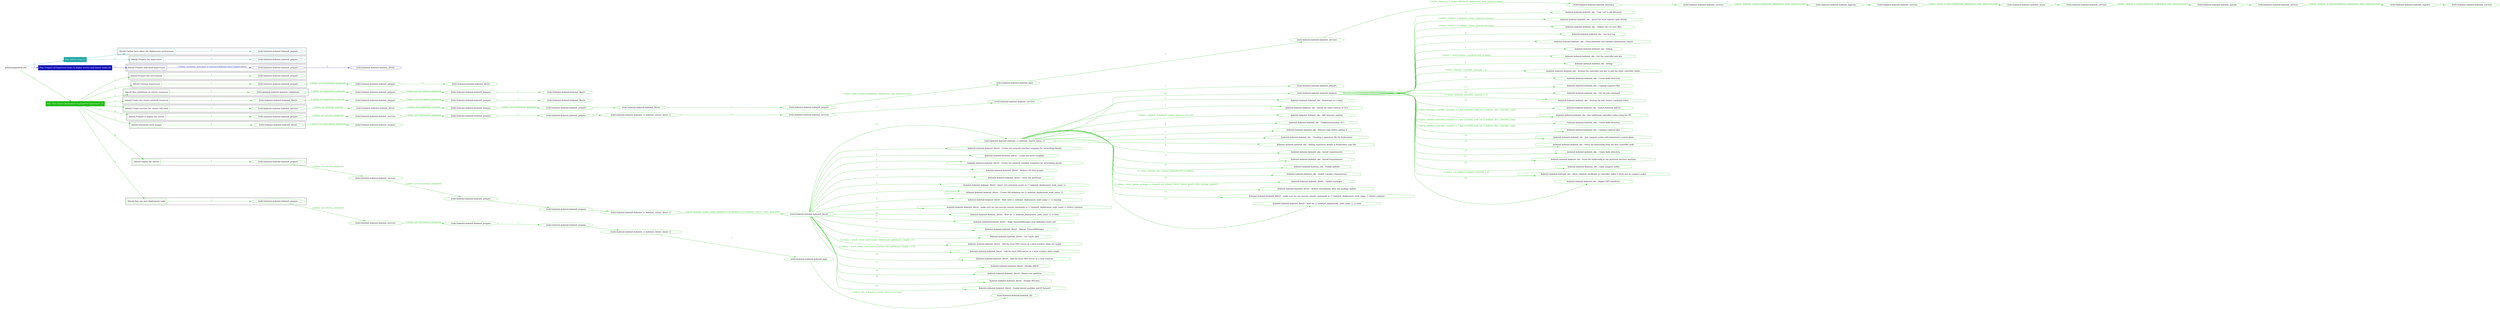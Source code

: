 digraph {
	graph [concentrate=true ordering=in rankdir=LR ratio=fill]
	edge [esep=5 sep=10]
	"kubeinit/playbook.yml" [id=root_node style=dotted]
	play_6eff3221 [label="Play: Initial setup (1)" color="#24a8a6" fontcolor="#ffffff" id=play_6eff3221 shape=box style=filled tooltip=localhost]
	"kubeinit/playbook.yml" -> play_6eff3221 [label="1 " color="#24a8a6" fontcolor="#24a8a6" id=edge_02f9a837 labeltooltip="1 " tooltip="1 "]
	subgraph "kubeinit.kubeinit.kubeinit_prepare" {
		role_5c2113f6 [label="[role] kubeinit.kubeinit.kubeinit_prepare" color="#24a8a6" id=role_5c2113f6 tooltip="kubeinit.kubeinit.kubeinit_prepare"]
	}
	subgraph "kubeinit.kubeinit.kubeinit_prepare" {
		role_36da5cab [label="[role] kubeinit.kubeinit.kubeinit_prepare" color="#24a8a6" id=role_36da5cab tooltip="kubeinit.kubeinit.kubeinit_prepare"]
	}
	subgraph "Play: Initial setup (1)" {
		play_6eff3221 -> block_e239b2a0 [label=1 color="#24a8a6" fontcolor="#24a8a6" id=edge_03d63196 labeltooltip=1 tooltip=1]
		subgraph cluster_block_e239b2a0 {
			block_e239b2a0 [label="[block] Gather facts about the deployment environment" color="#24a8a6" id=block_e239b2a0 labeltooltip="Gather facts about the deployment environment" shape=box tooltip="Gather facts about the deployment environment"]
			block_e239b2a0 -> role_5c2113f6 [label="1 " color="#24a8a6" fontcolor="#24a8a6" id=edge_c36ba797 labeltooltip="1 " tooltip="1 "]
		}
		play_6eff3221 -> block_b104680c [label=2 color="#24a8a6" fontcolor="#24a8a6" id=edge_6053365f labeltooltip=2 tooltip=2]
		subgraph cluster_block_b104680c {
			block_b104680c [label="[block] Prepare the hypervisors" color="#24a8a6" id=block_b104680c labeltooltip="Prepare the hypervisors" shape=box tooltip="Prepare the hypervisors"]
			block_b104680c -> role_36da5cab [label="1 " color="#24a8a6" fontcolor="#24a8a6" id=edge_406be0c1 labeltooltip="1 " tooltip="1 "]
		}
	}
	play_fcc7a9cb [label="Play: Prepare all hypervisor hosts to deploy service and cluster nodes (0)" color="#1615b7" fontcolor="#ffffff" id=play_fcc7a9cb shape=box style=filled tooltip="Play: Prepare all hypervisor hosts to deploy service and cluster nodes (0)"]
	"kubeinit/playbook.yml" -> play_fcc7a9cb [label="2 " color="#1615b7" fontcolor="#1615b7" id=edge_cab69843 labeltooltip="2 " tooltip="2 "]
	subgraph "kubeinit.kubeinit.kubeinit_libvirt" {
		role_eb31f929 [label="[role] kubeinit.kubeinit.kubeinit_libvirt" color="#1615b7" id=role_eb31f929 tooltip="kubeinit.kubeinit.kubeinit_libvirt"]
	}
	subgraph "kubeinit.kubeinit.kubeinit_prepare" {
		role_b378064b [label="[role] kubeinit.kubeinit.kubeinit_prepare" color="#1615b7" id=role_b378064b tooltip="kubeinit.kubeinit.kubeinit_prepare"]
		role_b378064b -> role_eb31f929 [label="1 " color="#1615b7" fontcolor="#1615b7" id=edge_94b1a2c3 labeltooltip="1 " tooltip="1 "]
	}
	subgraph "Play: Prepare all hypervisor hosts to deploy service and cluster nodes (0)" {
		play_fcc7a9cb -> block_99af83f3 [label=1 color="#1615b7" fontcolor="#1615b7" id=edge_125dad62 labeltooltip=1 tooltip=1]
		subgraph cluster_block_99af83f3 {
			block_99af83f3 [label="[block] Prepare individual hypervisors" color="#1615b7" id=block_99af83f3 labeltooltip="Prepare individual hypervisors" shape=box tooltip="Prepare individual hypervisors"]
			block_99af83f3 -> role_b378064b [label="1 [when: inventory_hostname in hostvars['kubeinit-facts'].hypervisors]" color="#1615b7" fontcolor="#1615b7" id=edge_8edc15f8 labeltooltip="1 [when: inventory_hostname in hostvars['kubeinit-facts'].hypervisors]" tooltip="1 [when: inventory_hostname in hostvars['kubeinit-facts'].hypervisors]"]
		}
	}
	play_6f028c20 [label="Play: Run cluster deployment on prepared hypervisors (1)" color="#1ebc10" fontcolor="#ffffff" id=play_6f028c20 shape=box style=filled tooltip=localhost]
	"kubeinit/playbook.yml" -> play_6f028c20 [label="3 " color="#1ebc10" fontcolor="#1ebc10" id=edge_4d2ef913 labeltooltip="3 " tooltip="3 "]
	subgraph "kubeinit.kubeinit.kubeinit_prepare" {
		role_61e80700 [label="[role] kubeinit.kubeinit.kubeinit_prepare" color="#1ebc10" id=role_61e80700 tooltip="kubeinit.kubeinit.kubeinit_prepare"]
	}
	subgraph "kubeinit.kubeinit.kubeinit_libvirt" {
		role_09ae420f [label="[role] kubeinit.kubeinit.kubeinit_libvirt" color="#1ebc10" id=role_09ae420f tooltip="kubeinit.kubeinit.kubeinit_libvirt"]
	}
	subgraph "kubeinit.kubeinit.kubeinit_prepare" {
		role_a29e1772 [label="[role] kubeinit.kubeinit.kubeinit_prepare" color="#1ebc10" id=role_a29e1772 tooltip="kubeinit.kubeinit.kubeinit_prepare"]
		role_a29e1772 -> role_09ae420f [label="1 " color="#1ebc10" fontcolor="#1ebc10" id=edge_9a02c27e labeltooltip="1 " tooltip="1 "]
	}
	subgraph "kubeinit.kubeinit.kubeinit_prepare" {
		role_1512e3bd [label="[role] kubeinit.kubeinit.kubeinit_prepare" color="#1ebc10" id=role_1512e3bd tooltip="kubeinit.kubeinit.kubeinit_prepare"]
		role_1512e3bd -> role_a29e1772 [label="1 [when: not environment_prepared]" color="#1ebc10" fontcolor="#1ebc10" id=edge_6c8b76da labeltooltip="1 [when: not environment_prepared]" tooltip="1 [when: not environment_prepared]"]
	}
	subgraph "kubeinit.kubeinit.kubeinit_libvirt" {
		role_d5d33cf9 [label="[role] kubeinit.kubeinit.kubeinit_libvirt" color="#1ebc10" id=role_d5d33cf9 tooltip="kubeinit.kubeinit.kubeinit_libvirt"]
	}
	subgraph "kubeinit.kubeinit.kubeinit_prepare" {
		role_77a7226d [label="[role] kubeinit.kubeinit.kubeinit_prepare" color="#1ebc10" id=role_77a7226d tooltip="kubeinit.kubeinit.kubeinit_prepare"]
		role_77a7226d -> role_d5d33cf9 [label="1 " color="#1ebc10" fontcolor="#1ebc10" id=edge_444ed4f2 labeltooltip="1 " tooltip="1 "]
	}
	subgraph "kubeinit.kubeinit.kubeinit_prepare" {
		role_2f1a8467 [label="[role] kubeinit.kubeinit.kubeinit_prepare" color="#1ebc10" id=role_2f1a8467 tooltip="kubeinit.kubeinit.kubeinit_prepare"]
		role_2f1a8467 -> role_77a7226d [label="1 [when: not environment_prepared]" color="#1ebc10" fontcolor="#1ebc10" id=edge_29fa57a0 labeltooltip="1 [when: not environment_prepared]" tooltip="1 [when: not environment_prepared]"]
	}
	subgraph "kubeinit.kubeinit.kubeinit_validations" {
		role_9c4a3384 [label="[role] kubeinit.kubeinit.kubeinit_validations" color="#1ebc10" id=role_9c4a3384 tooltip="kubeinit.kubeinit.kubeinit_validations"]
		role_9c4a3384 -> role_2f1a8467 [label="1 [when: not hypervisors_cleaned]" color="#1ebc10" fontcolor="#1ebc10" id=edge_b332f8fa labeltooltip="1 [when: not hypervisors_cleaned]" tooltip="1 [when: not hypervisors_cleaned]"]
	}
	subgraph "kubeinit.kubeinit.kubeinit_libvirt" {
		role_a6061c31 [label="[role] kubeinit.kubeinit.kubeinit_libvirt" color="#1ebc10" id=role_a6061c31 tooltip="kubeinit.kubeinit.kubeinit_libvirt"]
	}
	subgraph "kubeinit.kubeinit.kubeinit_prepare" {
		role_f386966e [label="[role] kubeinit.kubeinit.kubeinit_prepare" color="#1ebc10" id=role_f386966e tooltip="kubeinit.kubeinit.kubeinit_prepare"]
		role_f386966e -> role_a6061c31 [label="1 " color="#1ebc10" fontcolor="#1ebc10" id=edge_8a145eee labeltooltip="1 " tooltip="1 "]
	}
	subgraph "kubeinit.kubeinit.kubeinit_prepare" {
		role_bdb78abf [label="[role] kubeinit.kubeinit.kubeinit_prepare" color="#1ebc10" id=role_bdb78abf tooltip="kubeinit.kubeinit.kubeinit_prepare"]
		role_bdb78abf -> role_f386966e [label="1 [when: not environment_prepared]" color="#1ebc10" fontcolor="#1ebc10" id=edge_9a72c13e labeltooltip="1 [when: not environment_prepared]" tooltip="1 [when: not environment_prepared]"]
	}
	subgraph "kubeinit.kubeinit.kubeinit_libvirt" {
		role_f5de4de6 [label="[role] kubeinit.kubeinit.kubeinit_libvirt" color="#1ebc10" id=role_f5de4de6 tooltip="kubeinit.kubeinit.kubeinit_libvirt"]
		role_f5de4de6 -> role_bdb78abf [label="1 [when: not hypervisors_cleaned]" color="#1ebc10" fontcolor="#1ebc10" id=edge_5b056e84 labeltooltip="1 [when: not hypervisors_cleaned]" tooltip="1 [when: not hypervisors_cleaned]"]
	}
	subgraph "kubeinit.kubeinit.kubeinit_services" {
		role_c09a2224 [label="[role] kubeinit.kubeinit.kubeinit_services" color="#1ebc10" id=role_c09a2224 tooltip="kubeinit.kubeinit.kubeinit_services"]
	}
	subgraph "kubeinit.kubeinit.kubeinit_registry" {
		role_4058b25c [label="[role] kubeinit.kubeinit.kubeinit_registry" color="#1ebc10" id=role_4058b25c tooltip="kubeinit.kubeinit.kubeinit_registry"]
		role_4058b25c -> role_c09a2224 [label="1 " color="#1ebc10" fontcolor="#1ebc10" id=edge_f5f703d7 labeltooltip="1 " tooltip="1 "]
	}
	subgraph "kubeinit.kubeinit.kubeinit_services" {
		role_4447dc73 [label="[role] kubeinit.kubeinit.kubeinit_services" color="#1ebc10" id=role_4447dc73 tooltip="kubeinit.kubeinit.kubeinit_services"]
		role_4447dc73 -> role_4058b25c [label="1 [when: 'registry' in hostvars[kubeinit_deployment_node_name].services]" color="#1ebc10" fontcolor="#1ebc10" id=edge_96fc3573 labeltooltip="1 [when: 'registry' in hostvars[kubeinit_deployment_node_name].services]" tooltip="1 [when: 'registry' in hostvars[kubeinit_deployment_node_name].services]"]
	}
	subgraph "kubeinit.kubeinit.kubeinit_apache" {
		role_47380c12 [label="[role] kubeinit.kubeinit.kubeinit_apache" color="#1ebc10" id=role_47380c12 tooltip="kubeinit.kubeinit.kubeinit_apache"]
		role_47380c12 -> role_4447dc73 [label="1 " color="#1ebc10" fontcolor="#1ebc10" id=edge_b8d1cb2b labeltooltip="1 " tooltip="1 "]
	}
	subgraph "kubeinit.kubeinit.kubeinit_services" {
		role_c24a1815 [label="[role] kubeinit.kubeinit.kubeinit_services" color="#1ebc10" id=role_c24a1815 tooltip="kubeinit.kubeinit.kubeinit_services"]
		role_c24a1815 -> role_47380c12 [label="1 [when: 'apache' in hostvars[kubeinit_deployment_node_name].services]" color="#1ebc10" fontcolor="#1ebc10" id=edge_f7c52f3a labeltooltip="1 [when: 'apache' in hostvars[kubeinit_deployment_node_name].services]" tooltip="1 [when: 'apache' in hostvars[kubeinit_deployment_node_name].services]"]
	}
	subgraph "kubeinit.kubeinit.kubeinit_nexus" {
		role_ce129ca1 [label="[role] kubeinit.kubeinit.kubeinit_nexus" color="#1ebc10" id=role_ce129ca1 tooltip="kubeinit.kubeinit.kubeinit_nexus"]
		role_ce129ca1 -> role_c24a1815 [label="1 " color="#1ebc10" fontcolor="#1ebc10" id=edge_2c8cc9e7 labeltooltip="1 " tooltip="1 "]
	}
	subgraph "kubeinit.kubeinit.kubeinit_services" {
		role_e434f0dd [label="[role] kubeinit.kubeinit.kubeinit_services" color="#1ebc10" id=role_e434f0dd tooltip="kubeinit.kubeinit.kubeinit_services"]
		role_e434f0dd -> role_ce129ca1 [label="1 [when: 'nexus' in hostvars[kubeinit_deployment_node_name].services]" color="#1ebc10" fontcolor="#1ebc10" id=edge_341c1ec2 labeltooltip="1 [when: 'nexus' in hostvars[kubeinit_deployment_node_name].services]" tooltip="1 [when: 'nexus' in hostvars[kubeinit_deployment_node_name].services]"]
	}
	subgraph "kubeinit.kubeinit.kubeinit_haproxy" {
		role_06784c80 [label="[role] kubeinit.kubeinit.kubeinit_haproxy" color="#1ebc10" id=role_06784c80 tooltip="kubeinit.kubeinit.kubeinit_haproxy"]
		role_06784c80 -> role_e434f0dd [label="1 " color="#1ebc10" fontcolor="#1ebc10" id=edge_c008ebce labeltooltip="1 " tooltip="1 "]
	}
	subgraph "kubeinit.kubeinit.kubeinit_services" {
		role_f4953911 [label="[role] kubeinit.kubeinit.kubeinit_services" color="#1ebc10" id=role_f4953911 tooltip="kubeinit.kubeinit.kubeinit_services"]
		role_f4953911 -> role_06784c80 [label="1 [when: 'haproxy' in hostvars[kubeinit_deployment_node_name].services]" color="#1ebc10" fontcolor="#1ebc10" id=edge_e3b8a90b labeltooltip="1 [when: 'haproxy' in hostvars[kubeinit_deployment_node_name].services]" tooltip="1 [when: 'haproxy' in hostvars[kubeinit_deployment_node_name].services]"]
	}
	subgraph "kubeinit.kubeinit.kubeinit_dnsmasq" {
		role_7d2fc7a5 [label="[role] kubeinit.kubeinit.kubeinit_dnsmasq" color="#1ebc10" id=role_7d2fc7a5 tooltip="kubeinit.kubeinit.kubeinit_dnsmasq"]
		role_7d2fc7a5 -> role_f4953911 [label="1 " color="#1ebc10" fontcolor="#1ebc10" id=edge_14d29258 labeltooltip="1 " tooltip="1 "]
	}
	subgraph "kubeinit.kubeinit.kubeinit_services" {
		role_0409fab3 [label="[role] kubeinit.kubeinit.kubeinit_services" color="#1ebc10" id=role_0409fab3 tooltip="kubeinit.kubeinit.kubeinit_services"]
		role_0409fab3 -> role_7d2fc7a5 [label="1 [when: 'dnsmasq' in hostvars[kubeinit_deployment_node_name].services]" color="#1ebc10" fontcolor="#1ebc10" id=edge_721432ca labeltooltip="1 [when: 'dnsmasq' in hostvars[kubeinit_deployment_node_name].services]" tooltip="1 [when: 'dnsmasq' in hostvars[kubeinit_deployment_node_name].services]"]
	}
	subgraph "kubeinit.kubeinit.kubeinit_bind" {
		role_8941e2a6 [label="[role] kubeinit.kubeinit.kubeinit_bind" color="#1ebc10" id=role_8941e2a6 tooltip="kubeinit.kubeinit.kubeinit_bind"]
		role_8941e2a6 -> role_0409fab3 [label="1 " color="#1ebc10" fontcolor="#1ebc10" id=edge_e48c98f8 labeltooltip="1 " tooltip="1 "]
	}
	subgraph "kubeinit.kubeinit.kubeinit_prepare" {
		role_fd5e9242 [label="[role] kubeinit.kubeinit.kubeinit_prepare" color="#1ebc10" id=role_fd5e9242 tooltip="kubeinit.kubeinit.kubeinit_prepare"]
		role_fd5e9242 -> role_8941e2a6 [label="1 [when: 'bind' in hostvars[kubeinit_deployment_node_name].services]" color="#1ebc10" fontcolor="#1ebc10" id=edge_7e85a0d8 labeltooltip="1 [when: 'bind' in hostvars[kubeinit_deployment_node_name].services]" tooltip="1 [when: 'bind' in hostvars[kubeinit_deployment_node_name].services]"]
	}
	subgraph "kubeinit.kubeinit.kubeinit_libvirt" {
		role_d6b52b79 [label="[role] kubeinit.kubeinit.kubeinit_libvirt" color="#1ebc10" id=role_d6b52b79 tooltip="kubeinit.kubeinit.kubeinit_libvirt"]
		role_d6b52b79 -> role_fd5e9242 [label="1 " color="#1ebc10" fontcolor="#1ebc10" id=edge_dc4fc451 labeltooltip="1 " tooltip="1 "]
	}
	subgraph "kubeinit.kubeinit.kubeinit_prepare" {
		role_f3e24f76 [label="[role] kubeinit.kubeinit.kubeinit_prepare" color="#1ebc10" id=role_f3e24f76 tooltip="kubeinit.kubeinit.kubeinit_prepare"]
		role_f3e24f76 -> role_d6b52b79 [label="1 " color="#1ebc10" fontcolor="#1ebc10" id=edge_3665001d labeltooltip="1 " tooltip="1 "]
	}
	subgraph "kubeinit.kubeinit.kubeinit_prepare" {
		role_077ce1a3 [label="[role] kubeinit.kubeinit.kubeinit_prepare" color="#1ebc10" id=role_077ce1a3 tooltip="kubeinit.kubeinit.kubeinit_prepare"]
		role_077ce1a3 -> role_f3e24f76 [label="1 [when: not environment_prepared]" color="#1ebc10" fontcolor="#1ebc10" id=edge_155bca99 labeltooltip="1 [when: not environment_prepared]" tooltip="1 [when: not environment_prepared]"]
	}
	subgraph "kubeinit.kubeinit.kubeinit_libvirt" {
		role_ddb6fa08 [label="[role] kubeinit.kubeinit.kubeinit_libvirt" color="#1ebc10" id=role_ddb6fa08 tooltip="kubeinit.kubeinit.kubeinit_libvirt"]
		role_ddb6fa08 -> role_077ce1a3 [label="1 [when: not hypervisors_cleaned]" color="#1ebc10" fontcolor="#1ebc10" id=edge_48a59d06 labeltooltip="1 [when: not hypervisors_cleaned]" tooltip="1 [when: not hypervisors_cleaned]"]
	}
	subgraph "kubeinit.kubeinit.kubeinit_services" {
		role_3fec3f55 [label="[role] kubeinit.kubeinit.kubeinit_services" color="#1ebc10" id=role_3fec3f55 tooltip="kubeinit.kubeinit.kubeinit_services"]
		role_3fec3f55 -> role_ddb6fa08 [label="1 [when: not network_created]" color="#1ebc10" fontcolor="#1ebc10" id=edge_7788381c labeltooltip="1 [when: not network_created]" tooltip="1 [when: not network_created]"]
	}
	subgraph "kubeinit.kubeinit.kubeinit_prepare" {
		role_0c562daa [label="[role] kubeinit.kubeinit.kubeinit_prepare" color="#1ebc10" id=role_0c562daa tooltip="kubeinit.kubeinit.kubeinit_prepare"]
	}
	subgraph "kubeinit.kubeinit.kubeinit_services" {
		role_278a8013 [label="[role] kubeinit.kubeinit.kubeinit_services" color="#1ebc10" id=role_278a8013 tooltip="kubeinit.kubeinit.kubeinit_services"]
		role_278a8013 -> role_0c562daa [label="1 " color="#1ebc10" fontcolor="#1ebc10" id=edge_e60f034f labeltooltip="1 " tooltip="1 "]
	}
	subgraph "kubeinit.kubeinit.kubeinit_services" {
		role_c4f4d64a [label="[role] kubeinit.kubeinit.kubeinit_services" color="#1ebc10" id=role_c4f4d64a tooltip="kubeinit.kubeinit.kubeinit_services"]
		role_c4f4d64a -> role_278a8013 [label="1 " color="#1ebc10" fontcolor="#1ebc10" id=edge_02ffefa1 labeltooltip="1 " tooltip="1 "]
	}
	subgraph "kubeinit.kubeinit.kubeinit_{{ kubeinit_cluster_distro }}" {
		role_cd1c9ed1 [label="[role] kubeinit.kubeinit.kubeinit_{{ kubeinit_cluster_distro }}" color="#1ebc10" id=role_cd1c9ed1 tooltip="kubeinit.kubeinit.kubeinit_{{ kubeinit_cluster_distro }}"]
		role_cd1c9ed1 -> role_c4f4d64a [label="1 " color="#1ebc10" fontcolor="#1ebc10" id=edge_6c117224 labeltooltip="1 " tooltip="1 "]
	}
	subgraph "kubeinit.kubeinit.kubeinit_prepare" {
		role_f4e401d4 [label="[role] kubeinit.kubeinit.kubeinit_prepare" color="#1ebc10" id=role_f4e401d4 tooltip="kubeinit.kubeinit.kubeinit_prepare"]
		role_f4e401d4 -> role_cd1c9ed1 [label="1 " color="#1ebc10" fontcolor="#1ebc10" id=edge_8de948a1 labeltooltip="1 " tooltip="1 "]
	}
	subgraph "kubeinit.kubeinit.kubeinit_prepare" {
		role_b5d80917 [label="[role] kubeinit.kubeinit.kubeinit_prepare" color="#1ebc10" id=role_b5d80917 tooltip="kubeinit.kubeinit.kubeinit_prepare"]
		role_b5d80917 -> role_f4e401d4 [label="1 " color="#1ebc10" fontcolor="#1ebc10" id=edge_954f69b2 labeltooltip="1 " tooltip="1 "]
	}
	subgraph "kubeinit.kubeinit.kubeinit_services" {
		role_08e1b036 [label="[role] kubeinit.kubeinit.kubeinit_services" color="#1ebc10" id=role_08e1b036 tooltip="kubeinit.kubeinit.kubeinit_services"]
		role_08e1b036 -> role_b5d80917 [label="1 [when: not environment_prepared]" color="#1ebc10" fontcolor="#1ebc10" id=edge_5f18ac86 labeltooltip="1 [when: not environment_prepared]" tooltip="1 [when: not environment_prepared]"]
	}
	subgraph "kubeinit.kubeinit.kubeinit_prepare" {
		role_4ef978fd [label="[role] kubeinit.kubeinit.kubeinit_prepare" color="#1ebc10" id=role_4ef978fd tooltip="kubeinit.kubeinit.kubeinit_prepare"]
		role_4ef978fd -> role_08e1b036 [label="1 [when: not services_prepared]" color="#1ebc10" fontcolor="#1ebc10" id=edge_a7b94e8c labeltooltip="1 [when: not services_prepared]" tooltip="1 [when: not services_prepared]"]
	}
	subgraph "kubeinit.kubeinit.kubeinit_prepare" {
		role_db1a65e3 [label="[role] kubeinit.kubeinit.kubeinit_prepare" color="#1ebc10" id=role_db1a65e3 tooltip="kubeinit.kubeinit.kubeinit_prepare"]
	}
	subgraph "kubeinit.kubeinit.kubeinit_libvirt" {
		role_fd193715 [label="[role] kubeinit.kubeinit.kubeinit_libvirt" color="#1ebc10" id=role_fd193715 tooltip="kubeinit.kubeinit.kubeinit_libvirt"]
		role_fd193715 -> role_db1a65e3 [label="1 [when: not environment_prepared]" color="#1ebc10" fontcolor="#1ebc10" id=edge_bac87418 labeltooltip="1 [when: not environment_prepared]" tooltip="1 [when: not environment_prepared]"]
	}
	subgraph "kubeinit.kubeinit.kubeinit_prepare" {
		role_a9719cf7 [label="[role] kubeinit.kubeinit.kubeinit_prepare" color="#1ebc10" id=role_a9719cf7 tooltip="kubeinit.kubeinit.kubeinit_prepare"]
		task_476f233f [label="kubeinit.kubeinit.kubeinit_eks : Copy cert to pki directory" color="#1ebc10" id=task_476f233f shape=octagon tooltip="kubeinit.kubeinit.kubeinit_eks : Copy cert to pki directory"]
		role_a9719cf7 -> task_476f233f [label="1 " color="#1ebc10" fontcolor="#1ebc10" id=edge_92ef35c1 labeltooltip="1 " tooltip="1 "]
		task_5d96eade [label="kubeinit.kubeinit.kubeinit_eks : Insert the local registry auth details" color="#1ebc10" id=task_5d96eade shape=octagon tooltip="kubeinit.kubeinit.kubeinit_eks : Insert the local registry auth details"]
		role_a9719cf7 -> task_5d96eade [label="2 [when: 'registry' in kubeinit_cluster_hostvars.services]" color="#1ebc10" fontcolor="#1ebc10" id=edge_e0d726a8 labeltooltip="2 [when: 'registry' in kubeinit_cluster_hostvars.services]" tooltip="2 [when: 'registry' in kubeinit_cluster_hostvars.services]"]
		task_51955ca4 [label="kubeinit.kubeinit.kubeinit_eks : Update the CA certs files" color="#1ebc10" id=task_51955ca4 shape=octagon tooltip="kubeinit.kubeinit.kubeinit_eks : Update the CA certs files"]
		role_a9719cf7 -> task_51955ca4 [label="3 [when: 'registry' in kubeinit_cluster_hostvars.services]" color="#1ebc10" fontcolor="#1ebc10" id=edge_da5e67f6 labeltooltip="3 [when: 'registry' in kubeinit_cluster_hostvars.services]" tooltip="3 [when: 'registry' in kubeinit_cluster_hostvars.services]"]
		task_f5807a8c [label="kubeinit.kubeinit.kubeinit_eks : Get etcd tag" color="#1ebc10" id=task_f5807a8c shape=octagon tooltip="kubeinit.kubeinit.kubeinit_eks : Get etcd tag"]
		role_a9719cf7 -> task_f5807a8c [label="4 " color="#1ebc10" fontcolor="#1ebc10" id=edge_19ed41b4 labeltooltip="4 " tooltip="4 "]
		task_412db37b [label="kubeinit.kubeinit.kubeinit_eks : Clean kubeadm and initialize Kubernetes cluster" color="#1ebc10" id=task_412db37b shape=octagon tooltip="kubeinit.kubeinit.kubeinit_eks : Clean kubeadm and initialize Kubernetes cluster"]
		role_a9719cf7 -> task_412db37b [label="5 " color="#1ebc10" fontcolor="#1ebc10" id=edge_a383276e labeltooltip="5 " tooltip="5 "]
		task_f91e99c8 [label="kubeinit.kubeinit.kubeinit_eks : Debug" color="#1ebc10" id=task_f91e99c8 shape=octagon tooltip="kubeinit.kubeinit.kubeinit_eks : Debug"]
		role_a9719cf7 -> task_f91e99c8 [label="6 " color="#1ebc10" fontcolor="#1ebc10" id=edge_f9bb36ae labeltooltip="6 " tooltip="6 "]
		task_e809abc7 [label="kubeinit.kubeinit.kubeinit_eks : Get the controller join key" color="#1ebc10" id=task_e809abc7 shape=octagon tooltip="kubeinit.kubeinit.kubeinit_eks : Get the controller join key"]
		role_a9719cf7 -> task_e809abc7 [label="7 [when: ('--control-plane --certificate-key' in item)]" color="#1ebc10" fontcolor="#1ebc10" id=edge_7b264fd5 labeltooltip="7 [when: ('--control-plane --certificate-key' in item)]" tooltip="7 [when: ('--control-plane --certificate-key' in item)]"]
		task_297c4eb9 [label="kubeinit.kubeinit.kubeinit_eks : Debug" color="#1ebc10" id=task_297c4eb9 shape=octagon tooltip="kubeinit.kubeinit.kubeinit_eks : Debug"]
		role_a9719cf7 -> task_297c4eb9 [label="8 " color="#1ebc10" fontcolor="#1ebc10" id=edge_5111df8d labeltooltip="8 " tooltip="8 "]
		task_acb2f463 [label="kubeinit.kubeinit.kubeinit_eks : Storing the controller join key to add the other controller nodes." color="#1ebc10" id=task_acb2f463 shape=octagon tooltip="kubeinit.kubeinit.kubeinit_eks : Storing the controller join key to add the other controller nodes."]
		role_a9719cf7 -> task_acb2f463 [label="9 [when: kubeinit_controller_count|int > 1]" color="#1ebc10" fontcolor="#1ebc10" id=edge_cef6d550 labeltooltip="9 [when: kubeinit_controller_count|int > 1]" tooltip="9 [when: kubeinit_controller_count|int > 1]"]
		task_d3f554fd [label="kubeinit.kubeinit.kubeinit_eks : Create kube directory" color="#1ebc10" id=task_d3f554fd shape=octagon tooltip="kubeinit.kubeinit.kubeinit_eks : Create kube directory"]
		role_a9719cf7 -> task_d3f554fd [label="10 " color="#1ebc10" fontcolor="#1ebc10" id=edge_95c5aade labeltooltip="10 " tooltip="10 "]
		task_2378aff6 [label="kubeinit.kubeinit.kubeinit_eks : Copying required files" color="#1ebc10" id=task_2378aff6 shape=octagon tooltip="kubeinit.kubeinit.kubeinit_eks : Copying required files"]
		role_a9719cf7 -> task_2378aff6 [label="11 " color="#1ebc10" fontcolor="#1ebc10" id=edge_b6efc33e labeltooltip="11 " tooltip="11 "]
		task_6823af46 [label="kubeinit.kubeinit.kubeinit_eks : Get the join command" color="#1ebc10" id=task_6823af46 shape=octagon tooltip="kubeinit.kubeinit.kubeinit_eks : Get the join command"]
		role_a9719cf7 -> task_6823af46 [label="12 " color="#1ebc10" fontcolor="#1ebc10" id=edge_64134df9 labeltooltip="12 " tooltip="12 "]
		task_a217eced [label="kubeinit.kubeinit.kubeinit_eks : Storing the join cluster command token." color="#1ebc10" id=task_a217eced shape=octagon tooltip="kubeinit.kubeinit.kubeinit_eks : Storing the join cluster command token."]
		role_a9719cf7 -> task_a217eced [label="13 [when: kubeinit_controller_count|int > 1]" color="#1ebc10" fontcolor="#1ebc10" id=edge_ff98d4d8 labeltooltip="13 [when: kubeinit_controller_count|int > 1]" tooltip="13 [when: kubeinit_controller_count|int > 1]"]
		task_a228261d [label="kubeinit.kubeinit.kubeinit_eks : Install Network Add-on" color="#1ebc10" id=task_a228261d shape=octagon tooltip="kubeinit.kubeinit.kubeinit_eks : Install Network Add-on"]
		role_a9719cf7 -> task_a228261d [label="14 " color="#1ebc10" fontcolor="#1ebc10" id=edge_13163cd0 labeltooltip="14 " tooltip="14 "]
		task_1c9227d1 [label="kubeinit.kubeinit.kubeinit_eks : Join additional controller nodes using the PK" color="#1ebc10" id=task_1c9227d1 shape=octagon tooltip="kubeinit.kubeinit.kubeinit_eks : Join additional controller nodes using the PK"]
		role_a9719cf7 -> task_1c9227d1 [label="15 [when: kubeinit_controller_count|int > 1 and controller_node not in kubeinit_first_controller_node]" color="#1ebc10" fontcolor="#1ebc10" id=edge_e336c939 labeltooltip="15 [when: kubeinit_controller_count|int > 1 and controller_node not in kubeinit_first_controller_node]" tooltip="15 [when: kubeinit_controller_count|int > 1 and controller_node not in kubeinit_first_controller_node]"]
		task_0a784d5e [label="kubeinit.kubeinit.kubeinit_eks : Create kube directory" color="#1ebc10" id=task_0a784d5e shape=octagon tooltip="kubeinit.kubeinit.kubeinit_eks : Create kube directory"]
		role_a9719cf7 -> task_0a784d5e [label="16 [when: kubeinit_controller_count|int > 1 and controller_node not in kubeinit_first_controller_node]" color="#1ebc10" fontcolor="#1ebc10" id=edge_6b326fa5 labeltooltip="16 [when: kubeinit_controller_count|int > 1 and controller_node not in kubeinit_first_controller_node]" tooltip="16 [when: kubeinit_controller_count|int > 1 and controller_node not in kubeinit_first_controller_node]"]
		task_07270f24 [label="kubeinit.kubeinit.kubeinit_eks : Copying required files" color="#1ebc10" id=task_07270f24 shape=octagon tooltip="kubeinit.kubeinit.kubeinit_eks : Copying required files"]
		role_a9719cf7 -> task_07270f24 [label="17 [when: kubeinit_controller_count|int > 1 and controller_node not in kubeinit_first_controller_node]" color="#1ebc10" fontcolor="#1ebc10" id=edge_bc18192c labeltooltip="17 [when: kubeinit_controller_count|int > 1 and controller_node not in kubeinit_first_controller_node]" tooltip="17 [when: kubeinit_controller_count|int > 1 and controller_node not in kubeinit_first_controller_node]"]
		task_9b61e35c [label="kubeinit.kubeinit.kubeinit_eks : Join compute nodes with kubernetes control plane" color="#1ebc10" id=task_9b61e35c shape=octagon tooltip="kubeinit.kubeinit.kubeinit_eks : Join compute nodes with kubernetes control plane"]
		role_a9719cf7 -> task_9b61e35c [label="18 " color="#1ebc10" fontcolor="#1ebc10" id=edge_27ee5e89 labeltooltip="18 " tooltip="18 "]
		task_0e26fd66 [label="kubeinit.kubeinit.kubeinit_eks : Fetch the kubeconfig from the first controller node" color="#1ebc10" id=task_0e26fd66 shape=octagon tooltip="kubeinit.kubeinit.kubeinit_eks : Fetch the kubeconfig from the first controller node"]
		role_a9719cf7 -> task_0e26fd66 [label="19 " color="#1ebc10" fontcolor="#1ebc10" id=edge_0fc72f9d labeltooltip="19 " tooltip="19 "]
		task_3d81c1f6 [label="kubeinit.kubeinit.kubeinit_eks : Create kube directory" color="#1ebc10" id=task_3d81c1f6 shape=octagon tooltip="kubeinit.kubeinit.kubeinit_eks : Create kube directory"]
		role_a9719cf7 -> task_3d81c1f6 [label="20 " color="#1ebc10" fontcolor="#1ebc10" id=edge_ddc0413a labeltooltip="20 " tooltip="20 "]
		task_eb82cf6d [label="kubeinit.kubeinit.kubeinit_eks : Store the kubeconfig to the provision services machine." color="#1ebc10" id=task_eb82cf6d shape=octagon tooltip="kubeinit.kubeinit.kubeinit_eks : Store the kubeconfig to the provision services machine."]
		role_a9719cf7 -> task_eb82cf6d [label="21 " color="#1ebc10" fontcolor="#1ebc10" id=edge_60fcaec5 labeltooltip="21 " tooltip="21 "]
		task_fe088b8b [label="kubeinit.kubeinit.kubeinit_eks : Label compute nodes" color="#1ebc10" id=task_fe088b8b shape=octagon tooltip="kubeinit.kubeinit.kubeinit_eks : Label compute nodes"]
		role_a9719cf7 -> task_fe088b8b [label="22 " color="#1ebc10" fontcolor="#1ebc10" id=edge_ca7f5f67 labeltooltip="22 " tooltip="22 "]
		task_a8724302 [label="kubeinit.kubeinit.kubeinit_eks : Allow schedule workloads in controller nodes if there are no compute nodes" color="#1ebc10" id=task_a8724302 shape=octagon tooltip="kubeinit.kubeinit.kubeinit_eks : Allow schedule workloads in controller nodes if there are no compute nodes"]
		role_a9719cf7 -> task_a8724302 [label="23 [when: not kubeinit_compute_count|int > 0]" color="#1ebc10" fontcolor="#1ebc10" id=edge_ca69b5d0 labeltooltip="23 [when: not kubeinit_compute_count|int > 0]" tooltip="23 [when: not kubeinit_compute_count|int > 0]"]
		task_bb92ff8a [label="kubeinit.kubeinit.kubeinit_eks : Deploy EKS manifests." color="#1ebc10" id=task_bb92ff8a shape=octagon tooltip="kubeinit.kubeinit.kubeinit_eks : Deploy EKS manifests."]
		role_a9719cf7 -> task_bb92ff8a [label="24 " color="#1ebc10" fontcolor="#1ebc10" id=edge_a097837b labeltooltip="24 " tooltip="24 "]
	}
	subgraph "kubeinit.kubeinit.kubeinit_{{ kubeinit_cluster_distro }}" {
		role_546e7174 [label="[role] kubeinit.kubeinit.kubeinit_{{ kubeinit_cluster_distro }}" color="#1ebc10" id=role_546e7174 tooltip="kubeinit.kubeinit.kubeinit_{{ kubeinit_cluster_distro }}"]
		task_32cccfa1 [label="kubeinit.kubeinit.kubeinit_eks : Download cri-o repos" color="#1ebc10" id=task_32cccfa1 shape=octagon tooltip="kubeinit.kubeinit.kubeinit_eks : Download cri-o repos"]
		role_546e7174 -> task_32cccfa1 [label="1 " color="#1ebc10" fontcolor="#1ebc10" id=edge_36a9dceb labeltooltip="1 " tooltip="1 "]
		task_74900f3b [label="kubeinit.kubeinit.kubeinit_eks : Install the latest version of cri-o" color="#1ebc10" id=task_74900f3b shape=octagon tooltip="kubeinit.kubeinit.kubeinit_eks : Install the latest version of cri-o"]
		role_546e7174 -> task_74900f3b [label="2 " color="#1ebc10" fontcolor="#1ebc10" id=edge_88e6720a labeltooltip="2 " tooltip="2 "]
		task_bffa0cdc [label="kubeinit.kubeinit.kubeinit_eks : Add insecure registry" color="#1ebc10" id=task_bffa0cdc shape=octagon tooltip="kubeinit.kubeinit.kubeinit_eks : Add insecure registry"]
		role_546e7174 -> task_bffa0cdc [label="3 [when: 'registry' in kubeinit_cluster_hostvars.services]" color="#1ebc10" fontcolor="#1ebc10" id=edge_9d3351c4 labeltooltip="3 [when: 'registry' in kubeinit_cluster_hostvars.services]" tooltip="3 [when: 'registry' in kubeinit_cluster_hostvars.services]"]
		task_0397356c [label="kubeinit.kubeinit.kubeinit_eks : Enable/start/status cri-o" color="#1ebc10" id=task_0397356c shape=octagon tooltip="kubeinit.kubeinit.kubeinit_eks : Enable/start/status cri-o"]
		role_546e7174 -> task_0397356c [label="4 " color="#1ebc10" fontcolor="#1ebc10" id=edge_7b5fed8d labeltooltip="4 " tooltip="4 "]
		task_36509126 [label="kubeinit.kubeinit.kubeinit_eks : Remove repo before adding it" color="#1ebc10" id=task_36509126 shape=octagon tooltip="kubeinit.kubeinit.kubeinit_eks : Remove repo before adding it"]
		role_546e7174 -> task_36509126 [label="5 " color="#1ebc10" fontcolor="#1ebc10" id=edge_1972383f labeltooltip="5 " tooltip="5 "]
		task_7015d782 [label="kubeinit.kubeinit.kubeinit_eks : Creating a repository file for Kubernetes" color="#1ebc10" id=task_7015d782 shape=octagon tooltip="kubeinit.kubeinit.kubeinit_eks : Creating a repository file for Kubernetes"]
		role_546e7174 -> task_7015d782 [label="6 " color="#1ebc10" fontcolor="#1ebc10" id=edge_1ad0137f labeltooltip="6 " tooltip="6 "]
		task_4d2a8814 [label="kubeinit.kubeinit.kubeinit_eks : Adding repository details in Kubernetes repo file." color="#1ebc10" id=task_4d2a8814 shape=octagon tooltip="kubeinit.kubeinit.kubeinit_eks : Adding repository details in Kubernetes repo file."]
		role_546e7174 -> task_4d2a8814 [label="7 " color="#1ebc10" fontcolor="#1ebc10" id=edge_fadc098a labeltooltip="7 " tooltip="7 "]
		task_9f4cd1ff [label="kubeinit.kubeinit.kubeinit_eks : Install requirements" color="#1ebc10" id=task_9f4cd1ff shape=octagon tooltip="kubeinit.kubeinit.kubeinit_eks : Install requirements"]
		role_546e7174 -> task_9f4cd1ff [label="8 " color="#1ebc10" fontcolor="#1ebc10" id=edge_27edd307 labeltooltip="8 " tooltip="8 "]
		task_b892ab4d [label="kubeinit.kubeinit.kubeinit_eks : Install requirements" color="#1ebc10" id=task_b892ab4d shape=octagon tooltip="kubeinit.kubeinit.kubeinit_eks : Install requirements"]
		role_546e7174 -> task_b892ab4d [label="9 " color="#1ebc10" fontcolor="#1ebc10" id=edge_c65653f3 labeltooltip="9 " tooltip="9 "]
		task_918e4fff [label="kubeinit.kubeinit.kubeinit_eks : Enable kubelet" color="#1ebc10" id=task_918e4fff shape=octagon tooltip="kubeinit.kubeinit.kubeinit_eks : Enable kubelet"]
		role_546e7174 -> task_918e4fff [label="10 " color="#1ebc10" fontcolor="#1ebc10" id=edge_3308040c labeltooltip="10 " tooltip="10 "]
		task_08ac6dad [label="kubeinit.kubeinit.kubeinit_eks : Install common requirements" color="#1ebc10" id=task_08ac6dad shape=octagon tooltip="kubeinit.kubeinit.kubeinit_eks : Install common requirements"]
		role_546e7174 -> task_08ac6dad [label="11 [when: kubeinit_eks_common_dependencies is defined]" color="#1ebc10" fontcolor="#1ebc10" id=edge_7ef41845 labeltooltip="11 [when: kubeinit_eks_common_dependencies is defined]" tooltip="11 [when: kubeinit_eks_common_dependencies is defined]"]
		task_2b47e7f1 [label="kubeinit.kubeinit.kubeinit_libvirt : Update packages" color="#1ebc10" id=task_2b47e7f1 shape=octagon tooltip="kubeinit.kubeinit.kubeinit_libvirt : Update packages"]
		role_546e7174 -> task_2b47e7f1 [label="12 " color="#1ebc10" fontcolor="#1ebc10" id=edge_4a58cb73 labeltooltip="12 " tooltip="12 "]
		task_6768ed3f [label="kubeinit.kubeinit.kubeinit_libvirt : Reboot immediately after the package update" color="#1ebc10" id=task_6768ed3f shape=octagon tooltip="kubeinit.kubeinit.kubeinit_libvirt : Reboot immediately after the package update"]
		role_546e7174 -> task_6768ed3f [label="13 [when: _result_update_packages is changed and kubeinit_libvirt_reboot_guests_after_package_update]" color="#1ebc10" fontcolor="#1ebc10" id=edge_7ecb117e labeltooltip="13 [when: _result_update_packages is changed and kubeinit_libvirt_reboot_guests_after_package_update]" tooltip="13 [when: _result_update_packages is changed and kubeinit_libvirt_reboot_guests_after_package_update]"]
		task_e59daff4 [label="kubeinit.kubeinit.kubeinit_libvirt : make sure we can execute remote commands in {{ kubeinit_deployment_node_name }} before continue" color="#1ebc10" id=task_e59daff4 shape=octagon tooltip="kubeinit.kubeinit.kubeinit_libvirt : make sure we can execute remote commands in {{ kubeinit_deployment_node_name }} before continue"]
		role_546e7174 -> task_e59daff4 [label="14 " color="#1ebc10" fontcolor="#1ebc10" id=edge_cdba90ed labeltooltip="14 " tooltip="14 "]
		task_cd84fa25 [label="kubeinit.kubeinit.kubeinit_libvirt : Wait for {{ kubeinit_deployment_node_name }} to boot" color="#1ebc10" id=task_cd84fa25 shape=octagon tooltip="kubeinit.kubeinit.kubeinit_libvirt : Wait for {{ kubeinit_deployment_node_name }} to boot"]
		role_546e7174 -> task_cd84fa25 [label="15 " color="#1ebc10" fontcolor="#1ebc10" id=edge_b8396d81 labeltooltip="15 " tooltip="15 "]
		role_546e7174 -> role_a9719cf7 [label="16 " color="#1ebc10" fontcolor="#1ebc10" id=edge_6c7ab400 labeltooltip="16 " tooltip="16 "]
	}
	subgraph "kubeinit.kubeinit.kubeinit_libvirt" {
		role_d18908a2 [label="[role] kubeinit.kubeinit.kubeinit_libvirt" color="#1ebc10" id=role_d18908a2 tooltip="kubeinit.kubeinit.kubeinit_libvirt"]
		task_194fd10f [label="kubeinit.kubeinit.kubeinit_libvirt : Create the network interface template for networking details" color="#1ebc10" id=task_194fd10f shape=octagon tooltip="kubeinit.kubeinit.kubeinit_libvirt : Create the network interface template for networking details"]
		role_d18908a2 -> task_194fd10f [label="1 " color="#1ebc10" fontcolor="#1ebc10" id=edge_a5f29871 labeltooltip="1 " tooltip="1 "]
		task_06464fab [label="kubeinit.kubeinit.kubeinit_libvirt : Create the hosts template" color="#1ebc10" id=task_06464fab shape=octagon tooltip="kubeinit.kubeinit.kubeinit_libvirt : Create the hosts template"]
		role_d18908a2 -> task_06464fab [label="2 " color="#1ebc10" fontcolor="#1ebc10" id=edge_a201aff1 labeltooltip="2 " tooltip="2 "]
		task_cd5897e8 [label="kubeinit.kubeinit.kubeinit_libvirt : Create the network cloudinit templates for networking details" color="#1ebc10" id=task_cd5897e8 shape=octagon tooltip="kubeinit.kubeinit.kubeinit_libvirt : Create the network cloudinit templates for networking details"]
		role_d18908a2 -> task_cd5897e8 [label="3 " color="#1ebc10" fontcolor="#1ebc10" id=edge_1793751a labeltooltip="3 " tooltip="3 "]
		task_31a00a46 [label="kubeinit.kubeinit.kubeinit_libvirt : Remove old disk images" color="#1ebc10" id=task_31a00a46 shape=octagon tooltip="kubeinit.kubeinit.kubeinit_libvirt : Remove old disk images"]
		role_d18908a2 -> task_31a00a46 [label="4 " color="#1ebc10" fontcolor="#1ebc10" id=edge_5cd8854c labeltooltip="4 " tooltip="4 "]
		task_095feba4 [label="kubeinit.kubeinit.kubeinit_libvirt : Grow the partitions" color="#1ebc10" id=task_095feba4 shape=octagon tooltip="kubeinit.kubeinit.kubeinit_libvirt : Grow the partitions"]
		role_d18908a2 -> task_095feba4 [label="5 " color="#1ebc10" fontcolor="#1ebc10" id=edge_2c118775 labeltooltip="5 " tooltip="5 "]
		task_a96204a2 [label="kubeinit.kubeinit.kubeinit_libvirt : Inject virt-customize assets in {{ kubeinit_deployment_node_name }}" color="#1ebc10" id=task_a96204a2 shape=octagon tooltip="kubeinit.kubeinit.kubeinit_libvirt : Inject virt-customize assets in {{ kubeinit_deployment_node_name }}"]
		role_d18908a2 -> task_a96204a2 [label="6 " color="#1ebc10" fontcolor="#1ebc10" id=edge_8fb6cb4f labeltooltip="6 " tooltip="6 "]
		task_42bdd796 [label="kubeinit.kubeinit.kubeinit_libvirt : Create VM definition for {{ kubeinit_deployment_node_name }}" color="#1ebc10" id=task_42bdd796 shape=octagon tooltip="kubeinit.kubeinit.kubeinit_libvirt : Create VM definition for {{ kubeinit_deployment_node_name }}"]
		role_d18908a2 -> task_42bdd796 [label="7 " color="#1ebc10" fontcolor="#1ebc10" id=edge_6ec2cc1d labeltooltip="7 " tooltip="7 "]
		task_120a242a [label="kubeinit.kubeinit.kubeinit_libvirt : Wait until {{ kubeinit_deployment_node_name }} is running" color="#1ebc10" id=task_120a242a shape=octagon tooltip="kubeinit.kubeinit.kubeinit_libvirt : Wait until {{ kubeinit_deployment_node_name }} is running"]
		role_d18908a2 -> task_120a242a [label="8 " color="#1ebc10" fontcolor="#1ebc10" id=edge_2f97de8b labeltooltip="8 " tooltip="8 "]
		task_215da8a1 [label="kubeinit.kubeinit.kubeinit_libvirt : make sure we can execute remote commands in {{ kubeinit_deployment_node_name }} before continue" color="#1ebc10" id=task_215da8a1 shape=octagon tooltip="kubeinit.kubeinit.kubeinit_libvirt : make sure we can execute remote commands in {{ kubeinit_deployment_node_name }} before continue"]
		role_d18908a2 -> task_215da8a1 [label="9 " color="#1ebc10" fontcolor="#1ebc10" id=edge_6ec49eb4 labeltooltip="9 " tooltip="9 "]
		task_71ff65d5 [label="kubeinit.kubeinit.kubeinit_libvirt : Wait for {{ kubeinit_deployment_node_name }} to boot" color="#1ebc10" id=task_71ff65d5 shape=octagon tooltip="kubeinit.kubeinit.kubeinit_libvirt : Wait for {{ kubeinit_deployment_node_name }} to boot"]
		role_d18908a2 -> task_71ff65d5 [label="10 " color="#1ebc10" fontcolor="#1ebc10" id=edge_ce129ac0 labeltooltip="10 " tooltip="10 "]
		task_f71b6a39 [label="kubeinit.kubeinit.kubeinit_libvirt : Make NetworkManager stop updating resolv.conf" color="#1ebc10" id=task_f71b6a39 shape=octagon tooltip="kubeinit.kubeinit.kubeinit_libvirt : Make NetworkManager stop updating resolv.conf"]
		role_d18908a2 -> task_f71b6a39 [label="11 " color="#1ebc10" fontcolor="#1ebc10" id=edge_0254715b labeltooltip="11 " tooltip="11 "]
		task_43df2a00 [label="kubeinit.kubeinit.kubeinit_libvirt : Restart NetworkManager" color="#1ebc10" id=task_43df2a00 shape=octagon tooltip="kubeinit.kubeinit.kubeinit_libvirt : Restart NetworkManager"]
		role_d18908a2 -> task_43df2a00 [label="12 " color="#1ebc10" fontcolor="#1ebc10" id=edge_7c8f57af labeltooltip="12 " tooltip="12 "]
		task_9cd7e213 [label="kubeinit.kubeinit.kubeinit_libvirt : Get resolv lines" color="#1ebc10" id=task_9cd7e213 shape=octagon tooltip="kubeinit.kubeinit.kubeinit_libvirt : Get resolv lines"]
		role_d18908a2 -> task_9cd7e213 [label="13 " color="#1ebc10" fontcolor="#1ebc10" id=edge_fa4cade7 labeltooltip="13 " tooltip="13 "]
		task_5cb64fd5 [label="kubeinit.kubeinit.kubeinit_libvirt : Add the local DNS server as a local resolver when not empty" color="#1ebc10" id=task_5cb64fd5 shape=octagon tooltip="kubeinit.kubeinit.kubeinit_libvirt : Add the local DNS server as a local resolver when not empty"]
		role_d18908a2 -> task_5cb64fd5 [label="14 [when: (_result_resolv_conf.content | b64decode).splitlines() | length > 0]" color="#1ebc10" fontcolor="#1ebc10" id=edge_0e98a3b0 labeltooltip="14 [when: (_result_resolv_conf.content | b64decode).splitlines() | length > 0]" tooltip="14 [when: (_result_resolv_conf.content | b64decode).splitlines() | length > 0]"]
		task_b12492d1 [label="kubeinit.kubeinit.kubeinit_libvirt : Add the local DNS server as a local resolver when empty" color="#1ebc10" id=task_b12492d1 shape=octagon tooltip="kubeinit.kubeinit.kubeinit_libvirt : Add the local DNS server as a local resolver when empty"]
		role_d18908a2 -> task_b12492d1 [label="15 [when: (_result_resolv_conf.content | b64decode).splitlines() | length == 0]" color="#1ebc10" fontcolor="#1ebc10" id=edge_922cd3d5 labeltooltip="15 [when: (_result_resolv_conf.content | b64decode).splitlines() | length == 0]" tooltip="15 [when: (_result_resolv_conf.content | b64decode).splitlines() | length == 0]"]
		task_69ceeeac [label="kubeinit.kubeinit.kubeinit_libvirt : Add the local DNS server as a local resolver" color="#1ebc10" id=task_69ceeeac shape=octagon tooltip="kubeinit.kubeinit.kubeinit_libvirt : Add the local DNS server as a local resolver"]
		role_d18908a2 -> task_69ceeeac [label="16 " color="#1ebc10" fontcolor="#1ebc10" id=edge_6395d842 labeltooltip="16 " tooltip="16 "]
		task_67a226fa [label="kubeinit.kubeinit.kubeinit_libvirt : Disable SWAP" color="#1ebc10" id=task_67a226fa shape=octagon tooltip="kubeinit.kubeinit.kubeinit_libvirt : Disable SWAP"]
		role_d18908a2 -> task_67a226fa [label="17 " color="#1ebc10" fontcolor="#1ebc10" id=edge_5e30be85 labeltooltip="17 " tooltip="17 "]
		task_2975347d [label="kubeinit.kubeinit.kubeinit_libvirt : Resize root partition" color="#1ebc10" id=task_2975347d shape=octagon tooltip="kubeinit.kubeinit.kubeinit_libvirt : Resize root partition"]
		role_d18908a2 -> task_2975347d [label="18 " color="#1ebc10" fontcolor="#1ebc10" id=edge_aa130c83 labeltooltip="18 " tooltip="18 "]
		task_a8a16b48 [label="kubeinit.kubeinit.kubeinit_libvirt : Disable SELinux" color="#1ebc10" id=task_a8a16b48 shape=octagon tooltip="kubeinit.kubeinit.kubeinit_libvirt : Disable SELinux"]
		role_d18908a2 -> task_a8a16b48 [label="19 " color="#1ebc10" fontcolor="#1ebc10" id=edge_ddeb70f2 labeltooltip="19 " tooltip="19 "]
		task_ba2afab8 [label="kubeinit.kubeinit.kubeinit_libvirt : Enable kernel modules and IP forward" color="#1ebc10" id=task_ba2afab8 shape=octagon tooltip="kubeinit.kubeinit.kubeinit_libvirt : Enable kernel modules and IP forward"]
		role_d18908a2 -> task_ba2afab8 [label="20 " color="#1ebc10" fontcolor="#1ebc10" id=edge_24040219 labeltooltip="20 " tooltip="20 "]
		role_d18908a2 -> role_546e7174 [label="21 " color="#1ebc10" fontcolor="#1ebc10" id=edge_6e469d46 labeltooltip="21 " tooltip="21 "]
	}
	subgraph "kubeinit.kubeinit.kubeinit_{{ kubeinit_cluster_distro }}" {
		role_cb32e249 [label="[role] kubeinit.kubeinit.kubeinit_{{ kubeinit_cluster_distro }}" color="#1ebc10" id=role_cb32e249 tooltip="kubeinit.kubeinit.kubeinit_{{ kubeinit_cluster_distro }}"]
		role_cb32e249 -> role_d18908a2 [label="1 [when: kubeinit_cluster_nodes_deployed is not defined or not kubeinit_cluster_nodes_deployed]" color="#1ebc10" fontcolor="#1ebc10" id=edge_7d19a118 labeltooltip="1 [when: kubeinit_cluster_nodes_deployed is not defined or not kubeinit_cluster_nodes_deployed]" tooltip="1 [when: kubeinit_cluster_nodes_deployed is not defined or not kubeinit_cluster_nodes_deployed]"]
	}
	subgraph "kubeinit.kubeinit.kubeinit_prepare" {
		role_d04b8e9e [label="[role] kubeinit.kubeinit.kubeinit_prepare" color="#1ebc10" id=role_d04b8e9e tooltip="kubeinit.kubeinit.kubeinit_prepare"]
		role_d04b8e9e -> role_cb32e249 [label="1 " color="#1ebc10" fontcolor="#1ebc10" id=edge_7dddb38e labeltooltip="1 " tooltip="1 "]
	}
	subgraph "kubeinit.kubeinit.kubeinit_prepare" {
		role_e360e99c [label="[role] kubeinit.kubeinit.kubeinit_prepare" color="#1ebc10" id=role_e360e99c tooltip="kubeinit.kubeinit.kubeinit_prepare"]
		role_e360e99c -> role_d04b8e9e [label="1 " color="#1ebc10" fontcolor="#1ebc10" id=edge_27662e01 labeltooltip="1 " tooltip="1 "]
	}
	subgraph "kubeinit.kubeinit.kubeinit_services" {
		role_999801e6 [label="[role] kubeinit.kubeinit.kubeinit_services" color="#1ebc10" id=role_999801e6 tooltip="kubeinit.kubeinit.kubeinit_services"]
		role_999801e6 -> role_e360e99c [label="1 [when: not environment_prepared]" color="#1ebc10" fontcolor="#1ebc10" id=edge_b450095e labeltooltip="1 [when: not environment_prepared]" tooltip="1 [when: not environment_prepared]"]
	}
	subgraph "kubeinit.kubeinit.kubeinit_prepare" {
		role_eae32dd5 [label="[role] kubeinit.kubeinit.kubeinit_prepare" color="#1ebc10" id=role_eae32dd5 tooltip="kubeinit.kubeinit.kubeinit_prepare"]
		role_eae32dd5 -> role_999801e6 [label="1 [when: not services_prepared]" color="#1ebc10" fontcolor="#1ebc10" id=edge_0cac19f5 labeltooltip="1 [when: not services_prepared]" tooltip="1 [when: not services_prepared]"]
	}
	subgraph "kubeinit.kubeinit.kubeinit_nfs" {
		role_69e9a685 [label="[role] kubeinit.kubeinit.kubeinit_nfs" color="#1ebc10" id=role_69e9a685 tooltip="kubeinit.kubeinit.kubeinit_nfs"]
	}
	subgraph "kubeinit.kubeinit.kubeinit_apps" {
		role_34177e74 [label="[role] kubeinit.kubeinit.kubeinit_apps" color="#1ebc10" id=role_34177e74 tooltip="kubeinit.kubeinit.kubeinit_apps"]
		role_34177e74 -> role_69e9a685 [label="1 [when: 'nfs' in kubeinit_cluster_hostvars.services]" color="#1ebc10" fontcolor="#1ebc10" id=edge_d353b793 labeltooltip="1 [when: 'nfs' in kubeinit_cluster_hostvars.services]" tooltip="1 [when: 'nfs' in kubeinit_cluster_hostvars.services]"]
	}
	subgraph "kubeinit.kubeinit.kubeinit_{{ kubeinit_cluster_distro }}" {
		role_f7f12a86 [label="[role] kubeinit.kubeinit.kubeinit_{{ kubeinit_cluster_distro }}" color="#1ebc10" id=role_f7f12a86 tooltip="kubeinit.kubeinit.kubeinit_{{ kubeinit_cluster_distro }}"]
		role_f7f12a86 -> role_34177e74 [label="1 " color="#1ebc10" fontcolor="#1ebc10" id=edge_5882bad9 labeltooltip="1 " tooltip="1 "]
	}
	subgraph "kubeinit.kubeinit.kubeinit_prepare" {
		role_fe8d5673 [label="[role] kubeinit.kubeinit.kubeinit_prepare" color="#1ebc10" id=role_fe8d5673 tooltip="kubeinit.kubeinit.kubeinit_prepare"]
		role_fe8d5673 -> role_f7f12a86 [label="1 " color="#1ebc10" fontcolor="#1ebc10" id=edge_187459fe labeltooltip="1 " tooltip="1 "]
	}
	subgraph "kubeinit.kubeinit.kubeinit_prepare" {
		role_5de9a80b [label="[role] kubeinit.kubeinit.kubeinit_prepare" color="#1ebc10" id=role_5de9a80b tooltip="kubeinit.kubeinit.kubeinit_prepare"]
		role_5de9a80b -> role_fe8d5673 [label="1 " color="#1ebc10" fontcolor="#1ebc10" id=edge_4df418a9 labeltooltip="1 " tooltip="1 "]
	}
	subgraph "kubeinit.kubeinit.kubeinit_services" {
		role_765eccf3 [label="[role] kubeinit.kubeinit.kubeinit_services" color="#1ebc10" id=role_765eccf3 tooltip="kubeinit.kubeinit.kubeinit_services"]
		role_765eccf3 -> role_5de9a80b [label="1 [when: not environment_prepared]" color="#1ebc10" fontcolor="#1ebc10" id=edge_3646b632 labeltooltip="1 [when: not environment_prepared]" tooltip="1 [when: not environment_prepared]"]
	}
	subgraph "kubeinit.kubeinit.kubeinit_prepare" {
		role_8011c66f [label="[role] kubeinit.kubeinit.kubeinit_prepare" color="#1ebc10" id=role_8011c66f tooltip="kubeinit.kubeinit.kubeinit_prepare"]
		role_8011c66f -> role_765eccf3 [label="1 [when: not services_prepared]" color="#1ebc10" fontcolor="#1ebc10" id=edge_e2b0ef8b labeltooltip="1 [when: not services_prepared]" tooltip="1 [when: not services_prepared]"]
	}
	subgraph "Play: Run cluster deployment on prepared hypervisors (1)" {
		play_6f028c20 -> block_6c44f375 [label=1 color="#1ebc10" fontcolor="#1ebc10" id=edge_c6284afc labeltooltip=1 tooltip=1]
		subgraph cluster_block_6c44f375 {
			block_6c44f375 [label="[block] Prepare the environment" color="#1ebc10" id=block_6c44f375 labeltooltip="Prepare the environment" shape=box tooltip="Prepare the environment"]
			block_6c44f375 -> role_61e80700 [label="1 " color="#1ebc10" fontcolor="#1ebc10" id=edge_0a0f3cef labeltooltip="1 " tooltip="1 "]
		}
		play_6f028c20 -> block_1e9b4452 [label=2 color="#1ebc10" fontcolor="#1ebc10" id=edge_282f0222 labeltooltip=2 tooltip=2]
		subgraph cluster_block_1e9b4452 {
			block_1e9b4452 [label="[block] Cleanup hypervisors" color="#1ebc10" id=block_1e9b4452 labeltooltip="Cleanup hypervisors" shape=box tooltip="Cleanup hypervisors"]
			block_1e9b4452 -> role_1512e3bd [label="1 " color="#1ebc10" fontcolor="#1ebc10" id=edge_c3f46012 labeltooltip="1 " tooltip="1 "]
		}
		play_6f028c20 -> block_14c43494 [label=3 color="#1ebc10" fontcolor="#1ebc10" id=edge_b5a0c4f6 labeltooltip=3 tooltip=3]
		subgraph cluster_block_14c43494 {
			block_14c43494 [label="[block] Run validations on cluster resources" color="#1ebc10" id=block_14c43494 labeltooltip="Run validations on cluster resources" shape=box tooltip="Run validations on cluster resources"]
			block_14c43494 -> role_9c4a3384 [label="1 " color="#1ebc10" fontcolor="#1ebc10" id=edge_6943c8bf labeltooltip="1 " tooltip="1 "]
		}
		play_6f028c20 -> block_99d19f92 [label=4 color="#1ebc10" fontcolor="#1ebc10" id=edge_39f8ee96 labeltooltip=4 tooltip=4]
		subgraph cluster_block_99d19f92 {
			block_99d19f92 [label="[block] Create the cluster network resources" color="#1ebc10" id=block_99d19f92 labeltooltip="Create the cluster network resources" shape=box tooltip="Create the cluster network resources"]
			block_99d19f92 -> role_f5de4de6 [label="1 " color="#1ebc10" fontcolor="#1ebc10" id=edge_3dec80df labeltooltip="1 " tooltip="1 "]
		}
		play_6f028c20 -> block_cf5366a8 [label=5 color="#1ebc10" fontcolor="#1ebc10" id=edge_f479c10b labeltooltip=5 tooltip=5]
		subgraph cluster_block_cf5366a8 {
			block_cf5366a8 [label="[block] Create services the cluster will need" color="#1ebc10" id=block_cf5366a8 labeltooltip="Create services the cluster will need" shape=box tooltip="Create services the cluster will need"]
			block_cf5366a8 -> role_3fec3f55 [label="1 " color="#1ebc10" fontcolor="#1ebc10" id=edge_7dab7927 labeltooltip="1 " tooltip="1 "]
		}
		play_6f028c20 -> block_6ccd854e [label=6 color="#1ebc10" fontcolor="#1ebc10" id=edge_74a94253 labeltooltip=6 tooltip=6]
		subgraph cluster_block_6ccd854e {
			block_6ccd854e [label="[block] Prepare to deploy the cluster" color="#1ebc10" id=block_6ccd854e labeltooltip="Prepare to deploy the cluster" shape=box tooltip="Prepare to deploy the cluster"]
			block_6ccd854e -> role_4ef978fd [label="1 " color="#1ebc10" fontcolor="#1ebc10" id=edge_fcd6ae34 labeltooltip="1 " tooltip="1 "]
		}
		play_6f028c20 -> block_709a33db [label=7 color="#1ebc10" fontcolor="#1ebc10" id=edge_facc6ef8 labeltooltip=7 tooltip=7]
		subgraph cluster_block_709a33db {
			block_709a33db [label="[block] Download cloud images" color="#1ebc10" id=block_709a33db labeltooltip="Download cloud images" shape=box tooltip="Download cloud images"]
			block_709a33db -> role_fd193715 [label="1 " color="#1ebc10" fontcolor="#1ebc10" id=edge_31cc68c4 labeltooltip="1 " tooltip="1 "]
		}
		play_6f028c20 -> block_6f094bfd [label=8 color="#1ebc10" fontcolor="#1ebc10" id=edge_57b9cb95 labeltooltip=8 tooltip=8]
		subgraph cluster_block_6f094bfd {
			block_6f094bfd [label="[block] Deploy the cluster" color="#1ebc10" id=block_6f094bfd labeltooltip="Deploy the cluster" shape=box tooltip="Deploy the cluster"]
			block_6f094bfd -> role_eae32dd5 [label="1 " color="#1ebc10" fontcolor="#1ebc10" id=edge_ee7502f8 labeltooltip="1 " tooltip="1 "]
		}
		play_6f028c20 -> block_58cefc5c [label=9 color="#1ebc10" fontcolor="#1ebc10" id=edge_164507cd labeltooltip=9 tooltip=9]
		subgraph cluster_block_58cefc5c {
			block_58cefc5c [label="[block] Run any post-deployment tasks" color="#1ebc10" id=block_58cefc5c labeltooltip="Run any post-deployment tasks" shape=box tooltip="Run any post-deployment tasks"]
			block_58cefc5c -> role_8011c66f [label="1 " color="#1ebc10" fontcolor="#1ebc10" id=edge_3b00a5ab labeltooltip="1 " tooltip="1 "]
		}
	}
}
